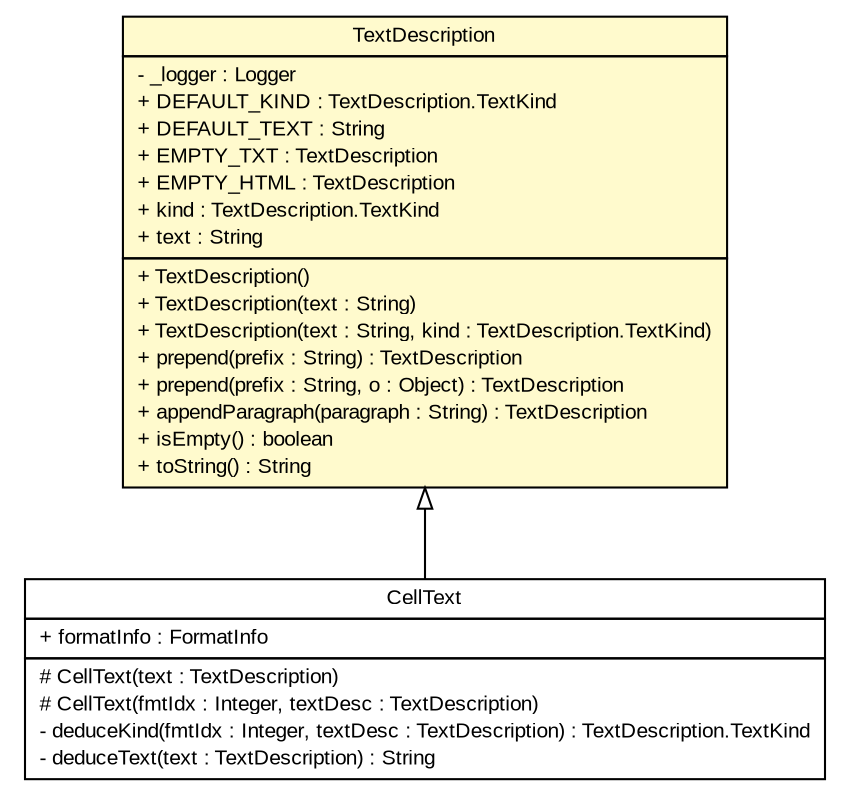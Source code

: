 #!/usr/local/bin/dot
#
# Class diagram 
# Generated by UMLGraph version R5_6_6-6-g3bdff0 (http://www.umlgraph.org/)
#

digraph G {
	edge [fontname="arial",fontsize=10,labelfontname="arial",labelfontsize=10];
	node [fontname="arial",fontsize=10,shape=plaintext];
	nodesep=0.25;
	ranksep=0.5;
	// org.tanjakostic.jcleancim.docgen.collector.impl.AbstractPropertiesDoc.CellText
	c177987 [label=<<table title="org.tanjakostic.jcleancim.docgen.collector.impl.AbstractPropertiesDoc.CellText" border="0" cellborder="1" cellspacing="0" cellpadding="2" port="p" href="../docgen/collector/impl/AbstractPropertiesDoc.CellText.html">
		<tr><td><table border="0" cellspacing="0" cellpadding="1">
<tr><td align="center" balign="center"> CellText </td></tr>
		</table></td></tr>
		<tr><td><table border="0" cellspacing="0" cellpadding="1">
<tr><td align="left" balign="left"> + formatInfo : FormatInfo </td></tr>
		</table></td></tr>
		<tr><td><table border="0" cellspacing="0" cellpadding="1">
<tr><td align="left" balign="left"> # CellText(text : TextDescription) </td></tr>
<tr><td align="left" balign="left"> # CellText(fmtIdx : Integer, textDesc : TextDescription) </td></tr>
<tr><td align="left" balign="left"> - deduceKind(fmtIdx : Integer, textDesc : TextDescription) : TextDescription.TextKind </td></tr>
<tr><td align="left" balign="left"> - deduceText(text : TextDescription) : String </td></tr>
		</table></td></tr>
		</table>>, URL="../docgen/collector/impl/AbstractPropertiesDoc.CellText.html", fontname="arial", fontcolor="black", fontsize=10.0];
	// org.tanjakostic.jcleancim.model.TextDescription
	c178103 [label=<<table title="org.tanjakostic.jcleancim.model.TextDescription" border="0" cellborder="1" cellspacing="0" cellpadding="2" port="p" bgcolor="lemonChiffon" href="./TextDescription.html">
		<tr><td><table border="0" cellspacing="0" cellpadding="1">
<tr><td align="center" balign="center"> TextDescription </td></tr>
		</table></td></tr>
		<tr><td><table border="0" cellspacing="0" cellpadding="1">
<tr><td align="left" balign="left"> - _logger : Logger </td></tr>
<tr><td align="left" balign="left"> + DEFAULT_KIND : TextDescription.TextKind </td></tr>
<tr><td align="left" balign="left"> + DEFAULT_TEXT : String </td></tr>
<tr><td align="left" balign="left"> + EMPTY_TXT : TextDescription </td></tr>
<tr><td align="left" balign="left"> + EMPTY_HTML : TextDescription </td></tr>
<tr><td align="left" balign="left"> + kind : TextDescription.TextKind </td></tr>
<tr><td align="left" balign="left"> + text : String </td></tr>
		</table></td></tr>
		<tr><td><table border="0" cellspacing="0" cellpadding="1">
<tr><td align="left" balign="left"> + TextDescription() </td></tr>
<tr><td align="left" balign="left"> + TextDescription(text : String) </td></tr>
<tr><td align="left" balign="left"> + TextDescription(text : String, kind : TextDescription.TextKind) </td></tr>
<tr><td align="left" balign="left"> + prepend(prefix : String) : TextDescription </td></tr>
<tr><td align="left" balign="left"> + prepend(prefix : String, o : Object) : TextDescription </td></tr>
<tr><td align="left" balign="left"> + appendParagraph(paragraph : String) : TextDescription </td></tr>
<tr><td align="left" balign="left"> + isEmpty() : boolean </td></tr>
<tr><td align="left" balign="left"> + toString() : String </td></tr>
		</table></td></tr>
		</table>>, URL="./TextDescription.html", fontname="arial", fontcolor="black", fontsize=10.0];
	//org.tanjakostic.jcleancim.docgen.collector.impl.AbstractPropertiesDoc.CellText extends org.tanjakostic.jcleancim.model.TextDescription
	c178103:p -> c177987:p [dir=back,arrowtail=empty];
}

